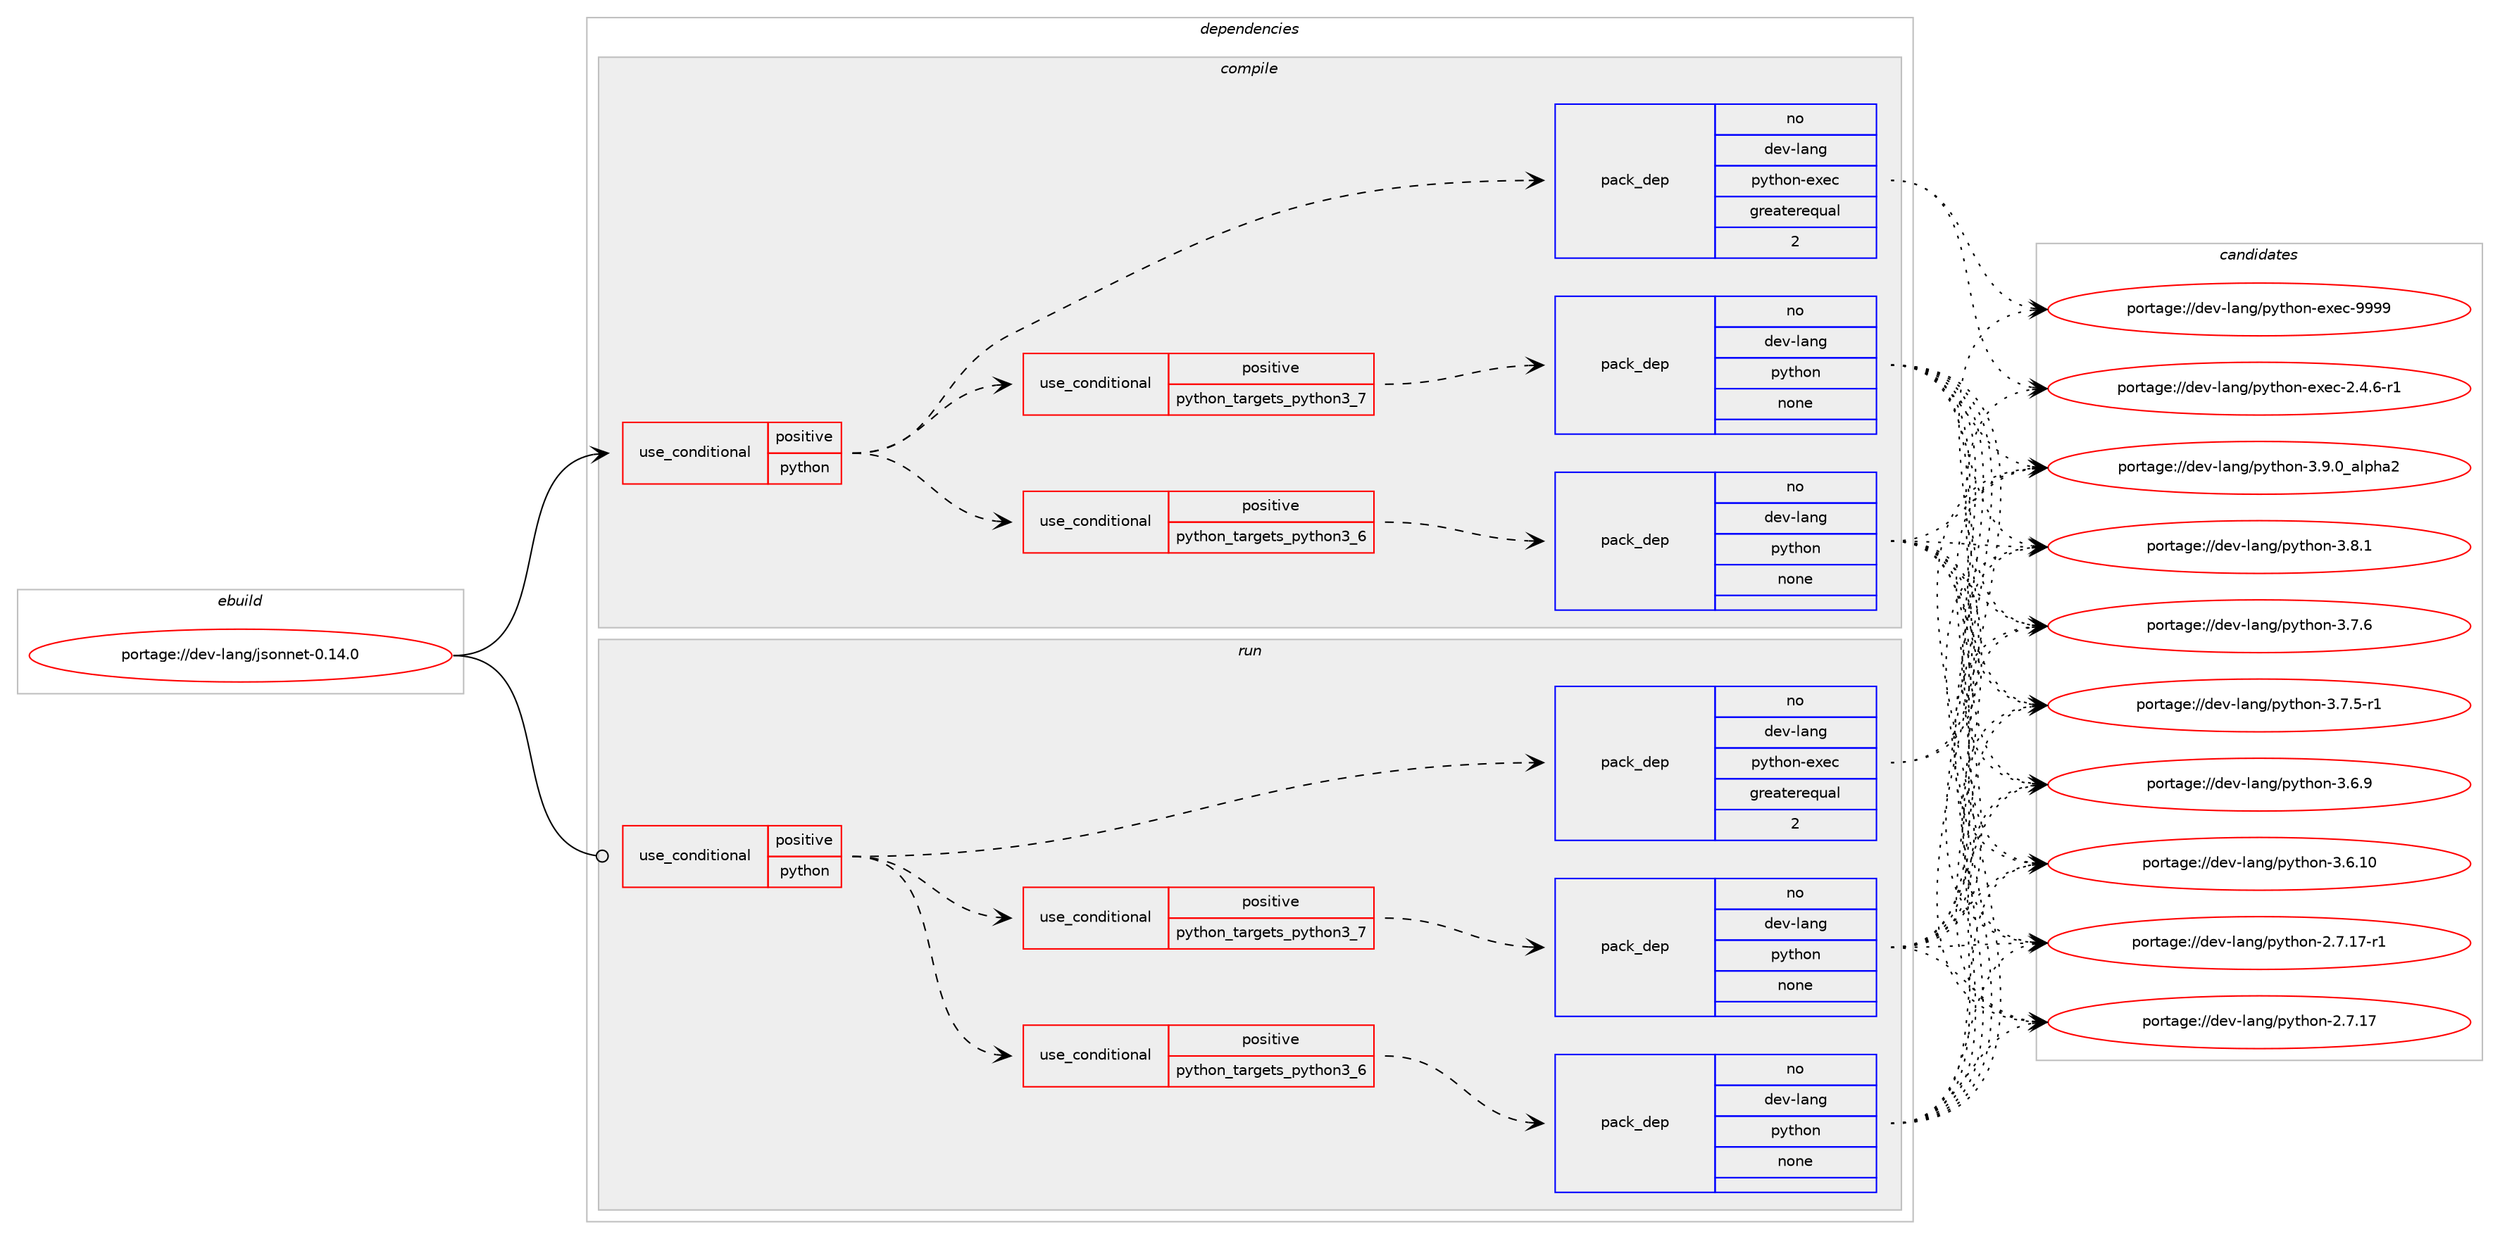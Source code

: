 digraph prolog {

# *************
# Graph options
# *************

newrank=true;
concentrate=true;
compound=true;
graph [rankdir=LR,fontname=Helvetica,fontsize=10,ranksep=1.5];#, ranksep=2.5, nodesep=0.2];
edge  [arrowhead=vee];
node  [fontname=Helvetica,fontsize=10];

# **********
# The ebuild
# **********

subgraph cluster_leftcol {
color=gray;
label=<<i>ebuild</i>>;
id [label="portage://dev-lang/jsonnet-0.14.0", color=red, width=4, href="../dev-lang/jsonnet-0.14.0.svg"];
}

# ****************
# The dependencies
# ****************

subgraph cluster_midcol {
color=gray;
label=<<i>dependencies</i>>;
subgraph cluster_compile {
fillcolor="#eeeeee";
style=filled;
label=<<i>compile</i>>;
subgraph cond128486 {
dependency523112 [label=<<TABLE BORDER="0" CELLBORDER="1" CELLSPACING="0" CELLPADDING="4"><TR><TD ROWSPAN="3" CELLPADDING="10">use_conditional</TD></TR><TR><TD>positive</TD></TR><TR><TD>python</TD></TR></TABLE>>, shape=none, color=red];
subgraph cond128487 {
dependency523113 [label=<<TABLE BORDER="0" CELLBORDER="1" CELLSPACING="0" CELLPADDING="4"><TR><TD ROWSPAN="3" CELLPADDING="10">use_conditional</TD></TR><TR><TD>positive</TD></TR><TR><TD>python_targets_python3_6</TD></TR></TABLE>>, shape=none, color=red];
subgraph pack389057 {
dependency523114 [label=<<TABLE BORDER="0" CELLBORDER="1" CELLSPACING="0" CELLPADDING="4" WIDTH="220"><TR><TD ROWSPAN="6" CELLPADDING="30">pack_dep</TD></TR><TR><TD WIDTH="110">no</TD></TR><TR><TD>dev-lang</TD></TR><TR><TD>python</TD></TR><TR><TD>none</TD></TR><TR><TD></TD></TR></TABLE>>, shape=none, color=blue];
}
dependency523113:e -> dependency523114:w [weight=20,style="dashed",arrowhead="vee"];
}
dependency523112:e -> dependency523113:w [weight=20,style="dashed",arrowhead="vee"];
subgraph cond128488 {
dependency523115 [label=<<TABLE BORDER="0" CELLBORDER="1" CELLSPACING="0" CELLPADDING="4"><TR><TD ROWSPAN="3" CELLPADDING="10">use_conditional</TD></TR><TR><TD>positive</TD></TR><TR><TD>python_targets_python3_7</TD></TR></TABLE>>, shape=none, color=red];
subgraph pack389058 {
dependency523116 [label=<<TABLE BORDER="0" CELLBORDER="1" CELLSPACING="0" CELLPADDING="4" WIDTH="220"><TR><TD ROWSPAN="6" CELLPADDING="30">pack_dep</TD></TR><TR><TD WIDTH="110">no</TD></TR><TR><TD>dev-lang</TD></TR><TR><TD>python</TD></TR><TR><TD>none</TD></TR><TR><TD></TD></TR></TABLE>>, shape=none, color=blue];
}
dependency523115:e -> dependency523116:w [weight=20,style="dashed",arrowhead="vee"];
}
dependency523112:e -> dependency523115:w [weight=20,style="dashed",arrowhead="vee"];
subgraph pack389059 {
dependency523117 [label=<<TABLE BORDER="0" CELLBORDER="1" CELLSPACING="0" CELLPADDING="4" WIDTH="220"><TR><TD ROWSPAN="6" CELLPADDING="30">pack_dep</TD></TR><TR><TD WIDTH="110">no</TD></TR><TR><TD>dev-lang</TD></TR><TR><TD>python-exec</TD></TR><TR><TD>greaterequal</TD></TR><TR><TD>2</TD></TR></TABLE>>, shape=none, color=blue];
}
dependency523112:e -> dependency523117:w [weight=20,style="dashed",arrowhead="vee"];
}
id:e -> dependency523112:w [weight=20,style="solid",arrowhead="vee"];
}
subgraph cluster_compileandrun {
fillcolor="#eeeeee";
style=filled;
label=<<i>compile and run</i>>;
}
subgraph cluster_run {
fillcolor="#eeeeee";
style=filled;
label=<<i>run</i>>;
subgraph cond128489 {
dependency523118 [label=<<TABLE BORDER="0" CELLBORDER="1" CELLSPACING="0" CELLPADDING="4"><TR><TD ROWSPAN="3" CELLPADDING="10">use_conditional</TD></TR><TR><TD>positive</TD></TR><TR><TD>python</TD></TR></TABLE>>, shape=none, color=red];
subgraph cond128490 {
dependency523119 [label=<<TABLE BORDER="0" CELLBORDER="1" CELLSPACING="0" CELLPADDING="4"><TR><TD ROWSPAN="3" CELLPADDING="10">use_conditional</TD></TR><TR><TD>positive</TD></TR><TR><TD>python_targets_python3_6</TD></TR></TABLE>>, shape=none, color=red];
subgraph pack389060 {
dependency523120 [label=<<TABLE BORDER="0" CELLBORDER="1" CELLSPACING="0" CELLPADDING="4" WIDTH="220"><TR><TD ROWSPAN="6" CELLPADDING="30">pack_dep</TD></TR><TR><TD WIDTH="110">no</TD></TR><TR><TD>dev-lang</TD></TR><TR><TD>python</TD></TR><TR><TD>none</TD></TR><TR><TD></TD></TR></TABLE>>, shape=none, color=blue];
}
dependency523119:e -> dependency523120:w [weight=20,style="dashed",arrowhead="vee"];
}
dependency523118:e -> dependency523119:w [weight=20,style="dashed",arrowhead="vee"];
subgraph cond128491 {
dependency523121 [label=<<TABLE BORDER="0" CELLBORDER="1" CELLSPACING="0" CELLPADDING="4"><TR><TD ROWSPAN="3" CELLPADDING="10">use_conditional</TD></TR><TR><TD>positive</TD></TR><TR><TD>python_targets_python3_7</TD></TR></TABLE>>, shape=none, color=red];
subgraph pack389061 {
dependency523122 [label=<<TABLE BORDER="0" CELLBORDER="1" CELLSPACING="0" CELLPADDING="4" WIDTH="220"><TR><TD ROWSPAN="6" CELLPADDING="30">pack_dep</TD></TR><TR><TD WIDTH="110">no</TD></TR><TR><TD>dev-lang</TD></TR><TR><TD>python</TD></TR><TR><TD>none</TD></TR><TR><TD></TD></TR></TABLE>>, shape=none, color=blue];
}
dependency523121:e -> dependency523122:w [weight=20,style="dashed",arrowhead="vee"];
}
dependency523118:e -> dependency523121:w [weight=20,style="dashed",arrowhead="vee"];
subgraph pack389062 {
dependency523123 [label=<<TABLE BORDER="0" CELLBORDER="1" CELLSPACING="0" CELLPADDING="4" WIDTH="220"><TR><TD ROWSPAN="6" CELLPADDING="30">pack_dep</TD></TR><TR><TD WIDTH="110">no</TD></TR><TR><TD>dev-lang</TD></TR><TR><TD>python-exec</TD></TR><TR><TD>greaterequal</TD></TR><TR><TD>2</TD></TR></TABLE>>, shape=none, color=blue];
}
dependency523118:e -> dependency523123:w [weight=20,style="dashed",arrowhead="vee"];
}
id:e -> dependency523118:w [weight=20,style="solid",arrowhead="odot"];
}
}

# **************
# The candidates
# **************

subgraph cluster_choices {
rank=same;
color=gray;
label=<<i>candidates</i>>;

subgraph choice389057 {
color=black;
nodesep=1;
choice10010111845108971101034711212111610411111045514657464895971081121049750 [label="portage://dev-lang/python-3.9.0_alpha2", color=red, width=4,href="../dev-lang/python-3.9.0_alpha2.svg"];
choice100101118451089711010347112121116104111110455146564649 [label="portage://dev-lang/python-3.8.1", color=red, width=4,href="../dev-lang/python-3.8.1.svg"];
choice100101118451089711010347112121116104111110455146554654 [label="portage://dev-lang/python-3.7.6", color=red, width=4,href="../dev-lang/python-3.7.6.svg"];
choice1001011184510897110103471121211161041111104551465546534511449 [label="portage://dev-lang/python-3.7.5-r1", color=red, width=4,href="../dev-lang/python-3.7.5-r1.svg"];
choice100101118451089711010347112121116104111110455146544657 [label="portage://dev-lang/python-3.6.9", color=red, width=4,href="../dev-lang/python-3.6.9.svg"];
choice10010111845108971101034711212111610411111045514654464948 [label="portage://dev-lang/python-3.6.10", color=red, width=4,href="../dev-lang/python-3.6.10.svg"];
choice100101118451089711010347112121116104111110455046554649554511449 [label="portage://dev-lang/python-2.7.17-r1", color=red, width=4,href="../dev-lang/python-2.7.17-r1.svg"];
choice10010111845108971101034711212111610411111045504655464955 [label="portage://dev-lang/python-2.7.17", color=red, width=4,href="../dev-lang/python-2.7.17.svg"];
dependency523114:e -> choice10010111845108971101034711212111610411111045514657464895971081121049750:w [style=dotted,weight="100"];
dependency523114:e -> choice100101118451089711010347112121116104111110455146564649:w [style=dotted,weight="100"];
dependency523114:e -> choice100101118451089711010347112121116104111110455146554654:w [style=dotted,weight="100"];
dependency523114:e -> choice1001011184510897110103471121211161041111104551465546534511449:w [style=dotted,weight="100"];
dependency523114:e -> choice100101118451089711010347112121116104111110455146544657:w [style=dotted,weight="100"];
dependency523114:e -> choice10010111845108971101034711212111610411111045514654464948:w [style=dotted,weight="100"];
dependency523114:e -> choice100101118451089711010347112121116104111110455046554649554511449:w [style=dotted,weight="100"];
dependency523114:e -> choice10010111845108971101034711212111610411111045504655464955:w [style=dotted,weight="100"];
}
subgraph choice389058 {
color=black;
nodesep=1;
choice10010111845108971101034711212111610411111045514657464895971081121049750 [label="portage://dev-lang/python-3.9.0_alpha2", color=red, width=4,href="../dev-lang/python-3.9.0_alpha2.svg"];
choice100101118451089711010347112121116104111110455146564649 [label="portage://dev-lang/python-3.8.1", color=red, width=4,href="../dev-lang/python-3.8.1.svg"];
choice100101118451089711010347112121116104111110455146554654 [label="portage://dev-lang/python-3.7.6", color=red, width=4,href="../dev-lang/python-3.7.6.svg"];
choice1001011184510897110103471121211161041111104551465546534511449 [label="portage://dev-lang/python-3.7.5-r1", color=red, width=4,href="../dev-lang/python-3.7.5-r1.svg"];
choice100101118451089711010347112121116104111110455146544657 [label="portage://dev-lang/python-3.6.9", color=red, width=4,href="../dev-lang/python-3.6.9.svg"];
choice10010111845108971101034711212111610411111045514654464948 [label="portage://dev-lang/python-3.6.10", color=red, width=4,href="../dev-lang/python-3.6.10.svg"];
choice100101118451089711010347112121116104111110455046554649554511449 [label="portage://dev-lang/python-2.7.17-r1", color=red, width=4,href="../dev-lang/python-2.7.17-r1.svg"];
choice10010111845108971101034711212111610411111045504655464955 [label="portage://dev-lang/python-2.7.17", color=red, width=4,href="../dev-lang/python-2.7.17.svg"];
dependency523116:e -> choice10010111845108971101034711212111610411111045514657464895971081121049750:w [style=dotted,weight="100"];
dependency523116:e -> choice100101118451089711010347112121116104111110455146564649:w [style=dotted,weight="100"];
dependency523116:e -> choice100101118451089711010347112121116104111110455146554654:w [style=dotted,weight="100"];
dependency523116:e -> choice1001011184510897110103471121211161041111104551465546534511449:w [style=dotted,weight="100"];
dependency523116:e -> choice100101118451089711010347112121116104111110455146544657:w [style=dotted,weight="100"];
dependency523116:e -> choice10010111845108971101034711212111610411111045514654464948:w [style=dotted,weight="100"];
dependency523116:e -> choice100101118451089711010347112121116104111110455046554649554511449:w [style=dotted,weight="100"];
dependency523116:e -> choice10010111845108971101034711212111610411111045504655464955:w [style=dotted,weight="100"];
}
subgraph choice389059 {
color=black;
nodesep=1;
choice10010111845108971101034711212111610411111045101120101994557575757 [label="portage://dev-lang/python-exec-9999", color=red, width=4,href="../dev-lang/python-exec-9999.svg"];
choice10010111845108971101034711212111610411111045101120101994550465246544511449 [label="portage://dev-lang/python-exec-2.4.6-r1", color=red, width=4,href="../dev-lang/python-exec-2.4.6-r1.svg"];
dependency523117:e -> choice10010111845108971101034711212111610411111045101120101994557575757:w [style=dotted,weight="100"];
dependency523117:e -> choice10010111845108971101034711212111610411111045101120101994550465246544511449:w [style=dotted,weight="100"];
}
subgraph choice389060 {
color=black;
nodesep=1;
choice10010111845108971101034711212111610411111045514657464895971081121049750 [label="portage://dev-lang/python-3.9.0_alpha2", color=red, width=4,href="../dev-lang/python-3.9.0_alpha2.svg"];
choice100101118451089711010347112121116104111110455146564649 [label="portage://dev-lang/python-3.8.1", color=red, width=4,href="../dev-lang/python-3.8.1.svg"];
choice100101118451089711010347112121116104111110455146554654 [label="portage://dev-lang/python-3.7.6", color=red, width=4,href="../dev-lang/python-3.7.6.svg"];
choice1001011184510897110103471121211161041111104551465546534511449 [label="portage://dev-lang/python-3.7.5-r1", color=red, width=4,href="../dev-lang/python-3.7.5-r1.svg"];
choice100101118451089711010347112121116104111110455146544657 [label="portage://dev-lang/python-3.6.9", color=red, width=4,href="../dev-lang/python-3.6.9.svg"];
choice10010111845108971101034711212111610411111045514654464948 [label="portage://dev-lang/python-3.6.10", color=red, width=4,href="../dev-lang/python-3.6.10.svg"];
choice100101118451089711010347112121116104111110455046554649554511449 [label="portage://dev-lang/python-2.7.17-r1", color=red, width=4,href="../dev-lang/python-2.7.17-r1.svg"];
choice10010111845108971101034711212111610411111045504655464955 [label="portage://dev-lang/python-2.7.17", color=red, width=4,href="../dev-lang/python-2.7.17.svg"];
dependency523120:e -> choice10010111845108971101034711212111610411111045514657464895971081121049750:w [style=dotted,weight="100"];
dependency523120:e -> choice100101118451089711010347112121116104111110455146564649:w [style=dotted,weight="100"];
dependency523120:e -> choice100101118451089711010347112121116104111110455146554654:w [style=dotted,weight="100"];
dependency523120:e -> choice1001011184510897110103471121211161041111104551465546534511449:w [style=dotted,weight="100"];
dependency523120:e -> choice100101118451089711010347112121116104111110455146544657:w [style=dotted,weight="100"];
dependency523120:e -> choice10010111845108971101034711212111610411111045514654464948:w [style=dotted,weight="100"];
dependency523120:e -> choice100101118451089711010347112121116104111110455046554649554511449:w [style=dotted,weight="100"];
dependency523120:e -> choice10010111845108971101034711212111610411111045504655464955:w [style=dotted,weight="100"];
}
subgraph choice389061 {
color=black;
nodesep=1;
choice10010111845108971101034711212111610411111045514657464895971081121049750 [label="portage://dev-lang/python-3.9.0_alpha2", color=red, width=4,href="../dev-lang/python-3.9.0_alpha2.svg"];
choice100101118451089711010347112121116104111110455146564649 [label="portage://dev-lang/python-3.8.1", color=red, width=4,href="../dev-lang/python-3.8.1.svg"];
choice100101118451089711010347112121116104111110455146554654 [label="portage://dev-lang/python-3.7.6", color=red, width=4,href="../dev-lang/python-3.7.6.svg"];
choice1001011184510897110103471121211161041111104551465546534511449 [label="portage://dev-lang/python-3.7.5-r1", color=red, width=4,href="../dev-lang/python-3.7.5-r1.svg"];
choice100101118451089711010347112121116104111110455146544657 [label="portage://dev-lang/python-3.6.9", color=red, width=4,href="../dev-lang/python-3.6.9.svg"];
choice10010111845108971101034711212111610411111045514654464948 [label="portage://dev-lang/python-3.6.10", color=red, width=4,href="../dev-lang/python-3.6.10.svg"];
choice100101118451089711010347112121116104111110455046554649554511449 [label="portage://dev-lang/python-2.7.17-r1", color=red, width=4,href="../dev-lang/python-2.7.17-r1.svg"];
choice10010111845108971101034711212111610411111045504655464955 [label="portage://dev-lang/python-2.7.17", color=red, width=4,href="../dev-lang/python-2.7.17.svg"];
dependency523122:e -> choice10010111845108971101034711212111610411111045514657464895971081121049750:w [style=dotted,weight="100"];
dependency523122:e -> choice100101118451089711010347112121116104111110455146564649:w [style=dotted,weight="100"];
dependency523122:e -> choice100101118451089711010347112121116104111110455146554654:w [style=dotted,weight="100"];
dependency523122:e -> choice1001011184510897110103471121211161041111104551465546534511449:w [style=dotted,weight="100"];
dependency523122:e -> choice100101118451089711010347112121116104111110455146544657:w [style=dotted,weight="100"];
dependency523122:e -> choice10010111845108971101034711212111610411111045514654464948:w [style=dotted,weight="100"];
dependency523122:e -> choice100101118451089711010347112121116104111110455046554649554511449:w [style=dotted,weight="100"];
dependency523122:e -> choice10010111845108971101034711212111610411111045504655464955:w [style=dotted,weight="100"];
}
subgraph choice389062 {
color=black;
nodesep=1;
choice10010111845108971101034711212111610411111045101120101994557575757 [label="portage://dev-lang/python-exec-9999", color=red, width=4,href="../dev-lang/python-exec-9999.svg"];
choice10010111845108971101034711212111610411111045101120101994550465246544511449 [label="portage://dev-lang/python-exec-2.4.6-r1", color=red, width=4,href="../dev-lang/python-exec-2.4.6-r1.svg"];
dependency523123:e -> choice10010111845108971101034711212111610411111045101120101994557575757:w [style=dotted,weight="100"];
dependency523123:e -> choice10010111845108971101034711212111610411111045101120101994550465246544511449:w [style=dotted,weight="100"];
}
}

}
